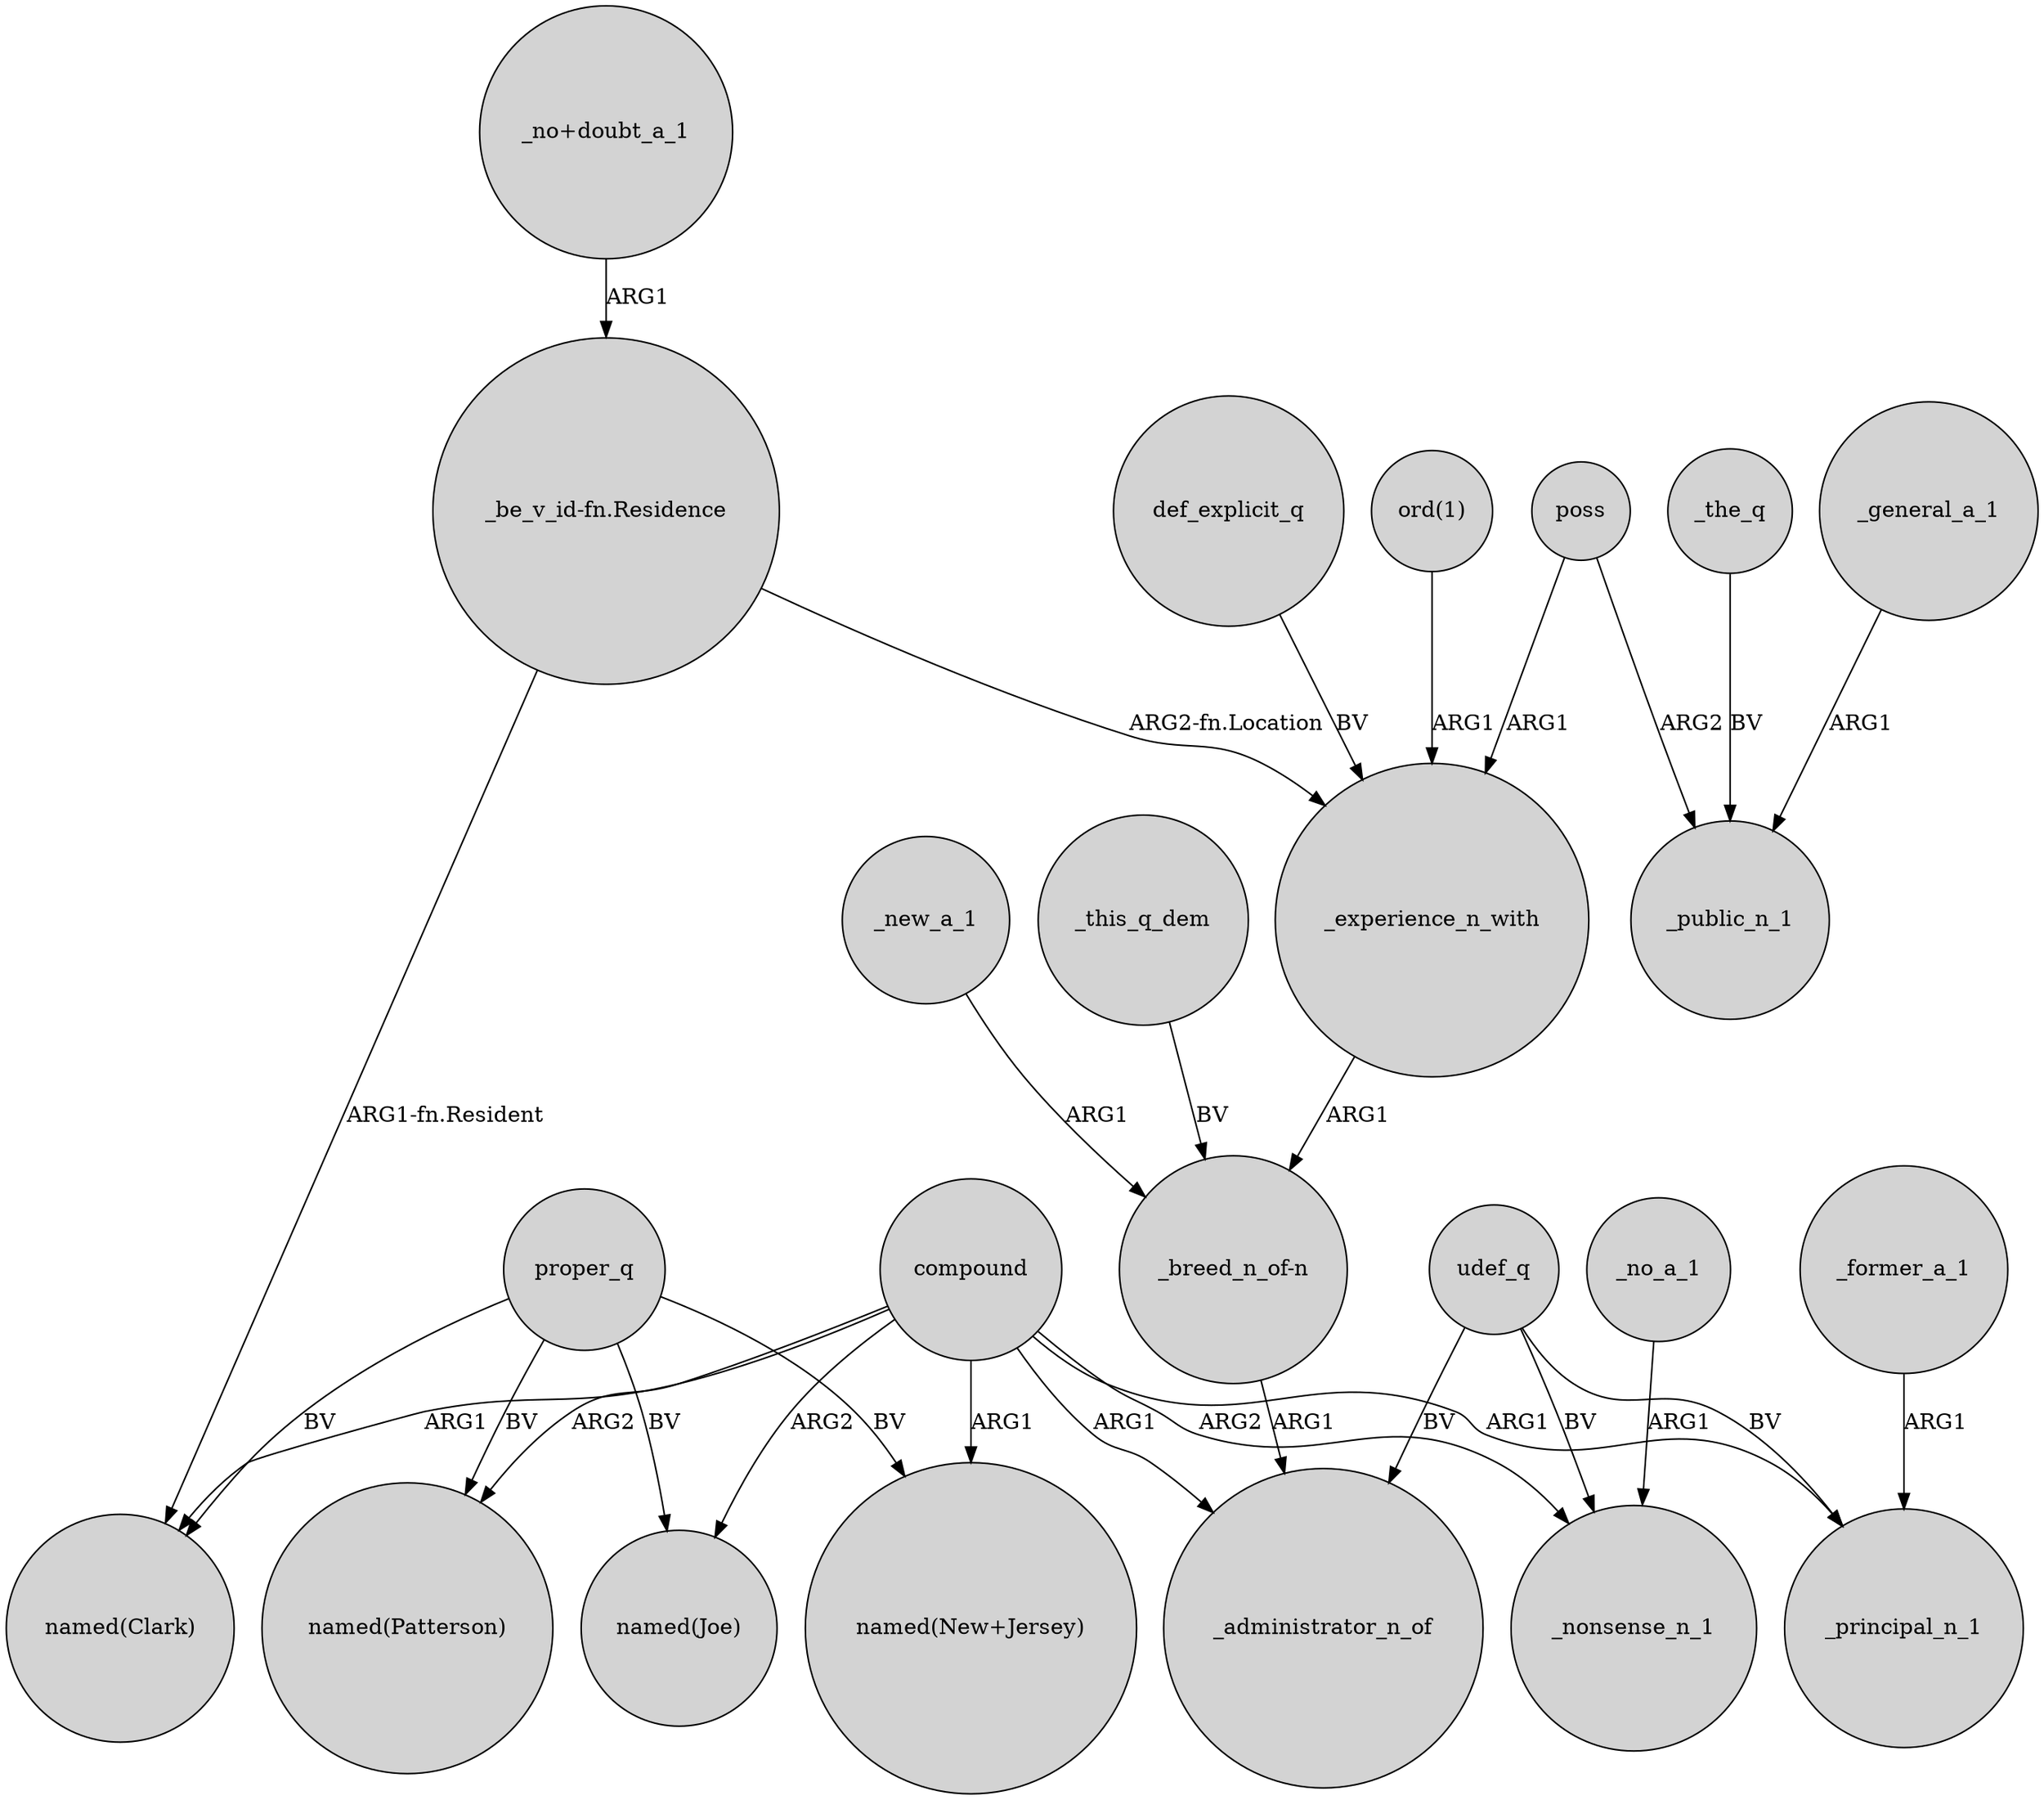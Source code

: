 digraph {
	node [shape=circle style=filled]
	_new_a_1 -> "_breed_n_of-n" [label=ARG1]
	proper_q -> "named(New+Jersey)" [label=BV]
	_general_a_1 -> _public_n_1 [label=ARG1]
	"_no+doubt_a_1" -> "_be_v_id-fn.Residence" [label=ARG1]
	def_explicit_q -> _experience_n_with [label=BV]
	"_breed_n_of-n" -> _administrator_n_of [label=ARG1]
	"ord(1)" -> _experience_n_with [label=ARG1]
	proper_q -> "named(Patterson)" [label=BV]
	compound -> "named(Joe)" [label=ARG2]
	compound -> "named(New+Jersey)" [label=ARG1]
	udef_q -> _principal_n_1 [label=BV]
	"_be_v_id-fn.Residence" -> "named(Clark)" [label="ARG1-fn.Resident"]
	udef_q -> _nonsense_n_1 [label=BV]
	compound -> "named(Patterson)" [label=ARG2]
	_former_a_1 -> _principal_n_1 [label=ARG1]
	compound -> "named(Clark)" [label=ARG1]
	proper_q -> "named(Joe)" [label=BV]
	_no_a_1 -> _nonsense_n_1 [label=ARG1]
	"_be_v_id-fn.Residence" -> _experience_n_with [label="ARG2-fn.Location"]
	poss -> _experience_n_with [label=ARG1]
	poss -> _public_n_1 [label=ARG2]
	_the_q -> _public_n_1 [label=BV]
	_experience_n_with -> "_breed_n_of-n" [label=ARG1]
	compound -> _administrator_n_of [label=ARG1]
	_this_q_dem -> "_breed_n_of-n" [label=BV]
	proper_q -> "named(Clark)" [label=BV]
	compound -> _principal_n_1 [label=ARG1]
	udef_q -> _administrator_n_of [label=BV]
	compound -> _nonsense_n_1 [label=ARG2]
}
